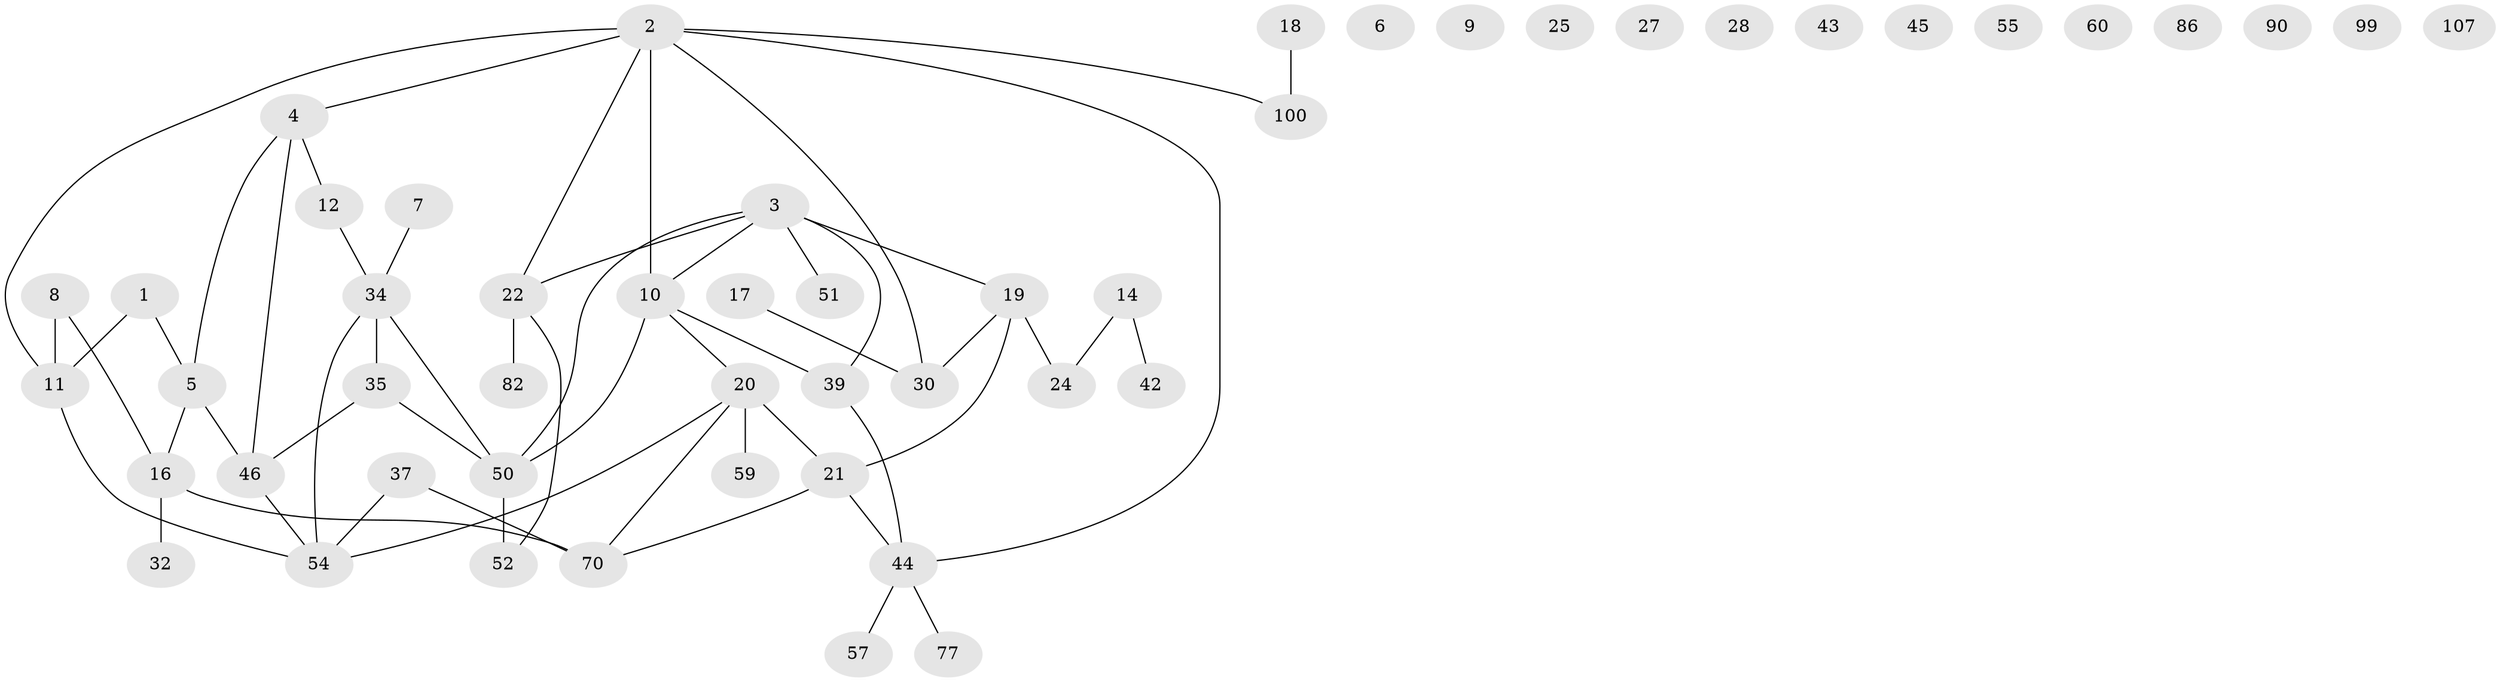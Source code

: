 // original degree distribution, {2: 0.26785714285714285, 3: 0.19642857142857142, 1: 0.25, 0: 0.11607142857142858, 4: 0.09821428571428571, 5: 0.07142857142857142}
// Generated by graph-tools (version 1.1) at 2025/16/03/04/25 18:16:26]
// undirected, 51 vertices, 57 edges
graph export_dot {
graph [start="1"]
  node [color=gray90,style=filled];
  1;
  2 [super="+40+13+62"];
  3 [super="+109"];
  4 [super="+89"];
  5 [super="+103+104"];
  6;
  7;
  8 [super="+61"];
  9;
  10 [super="+63+47"];
  11 [super="+69+110+48"];
  12 [super="+93+15+67"];
  14 [super="+23"];
  16 [super="+26"];
  17;
  18;
  19 [super="+72"];
  20 [super="+29+108+33"];
  21 [super="+56+74"];
  22 [super="+31+71"];
  24 [super="+94"];
  25;
  27;
  28;
  30 [super="+96+36"];
  32 [super="+65"];
  34 [super="+112+91+83+87"];
  35 [super="+41"];
  37 [super="+73+49"];
  39;
  42;
  43;
  44 [super="+64+75+68"];
  45;
  46 [super="+101"];
  50 [super="+88+53"];
  51;
  52 [super="+66+92"];
  54 [super="+58"];
  55;
  57;
  59;
  60;
  70 [super="+84+80"];
  77;
  82;
  86;
  90;
  99;
  100 [super="+105+106"];
  107;
  1 -- 5;
  1 -- 11;
  2 -- 11;
  2 -- 44;
  2 -- 30;
  2 -- 100;
  2 -- 4;
  2 -- 22;
  2 -- 10;
  3 -- 51;
  3 -- 39;
  3 -- 50;
  3 -- 22;
  3 -- 19;
  3 -- 10;
  4 -- 5;
  4 -- 12;
  4 -- 46;
  5 -- 46;
  5 -- 16;
  7 -- 34;
  8 -- 16;
  8 -- 11;
  10 -- 50;
  10 -- 20;
  10 -- 39;
  11 -- 54;
  12 -- 34;
  14 -- 24;
  14 -- 42;
  16 -- 70 [weight=2];
  16 -- 32;
  17 -- 30;
  18 -- 100;
  19 -- 24;
  19 -- 30;
  19 -- 21;
  20 -- 59;
  20 -- 21;
  20 -- 70;
  20 -- 54;
  21 -- 44;
  21 -- 70;
  22 -- 52;
  22 -- 82;
  34 -- 50;
  34 -- 54;
  34 -- 35;
  35 -- 50;
  35 -- 46;
  37 -- 70;
  37 -- 54;
  39 -- 44;
  44 -- 57;
  44 -- 77;
  46 -- 54;
  50 -- 52;
}
